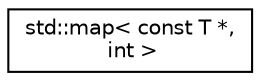 digraph "Graphical Class Hierarchy"
{
  edge [fontname="Helvetica",fontsize="10",labelfontname="Helvetica",labelfontsize="10"];
  node [fontname="Helvetica",fontsize="10",shape=record];
  rankdir="LR";
  Node0 [label="std::map\< const T *,\l int \>",height=0.2,width=0.4,color="black", fillcolor="white", style="filled",URL="$classstd_1_1map.html"];
}

